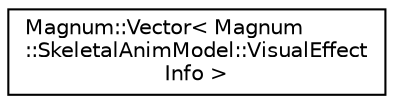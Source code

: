 digraph "圖形化之類別階層"
{
  edge [fontname="Helvetica",fontsize="10",labelfontname="Helvetica",labelfontsize="10"];
  node [fontname="Helvetica",fontsize="10",shape=record];
  rankdir="LR";
  Node1 [label="Magnum::Vector\< Magnum\l::SkeletalAnimModel::VisualEffect\lInfo \>",height=0.2,width=0.4,color="black", fillcolor="white", style="filled",URL="$class_magnum_1_1_vector.html"];
}
